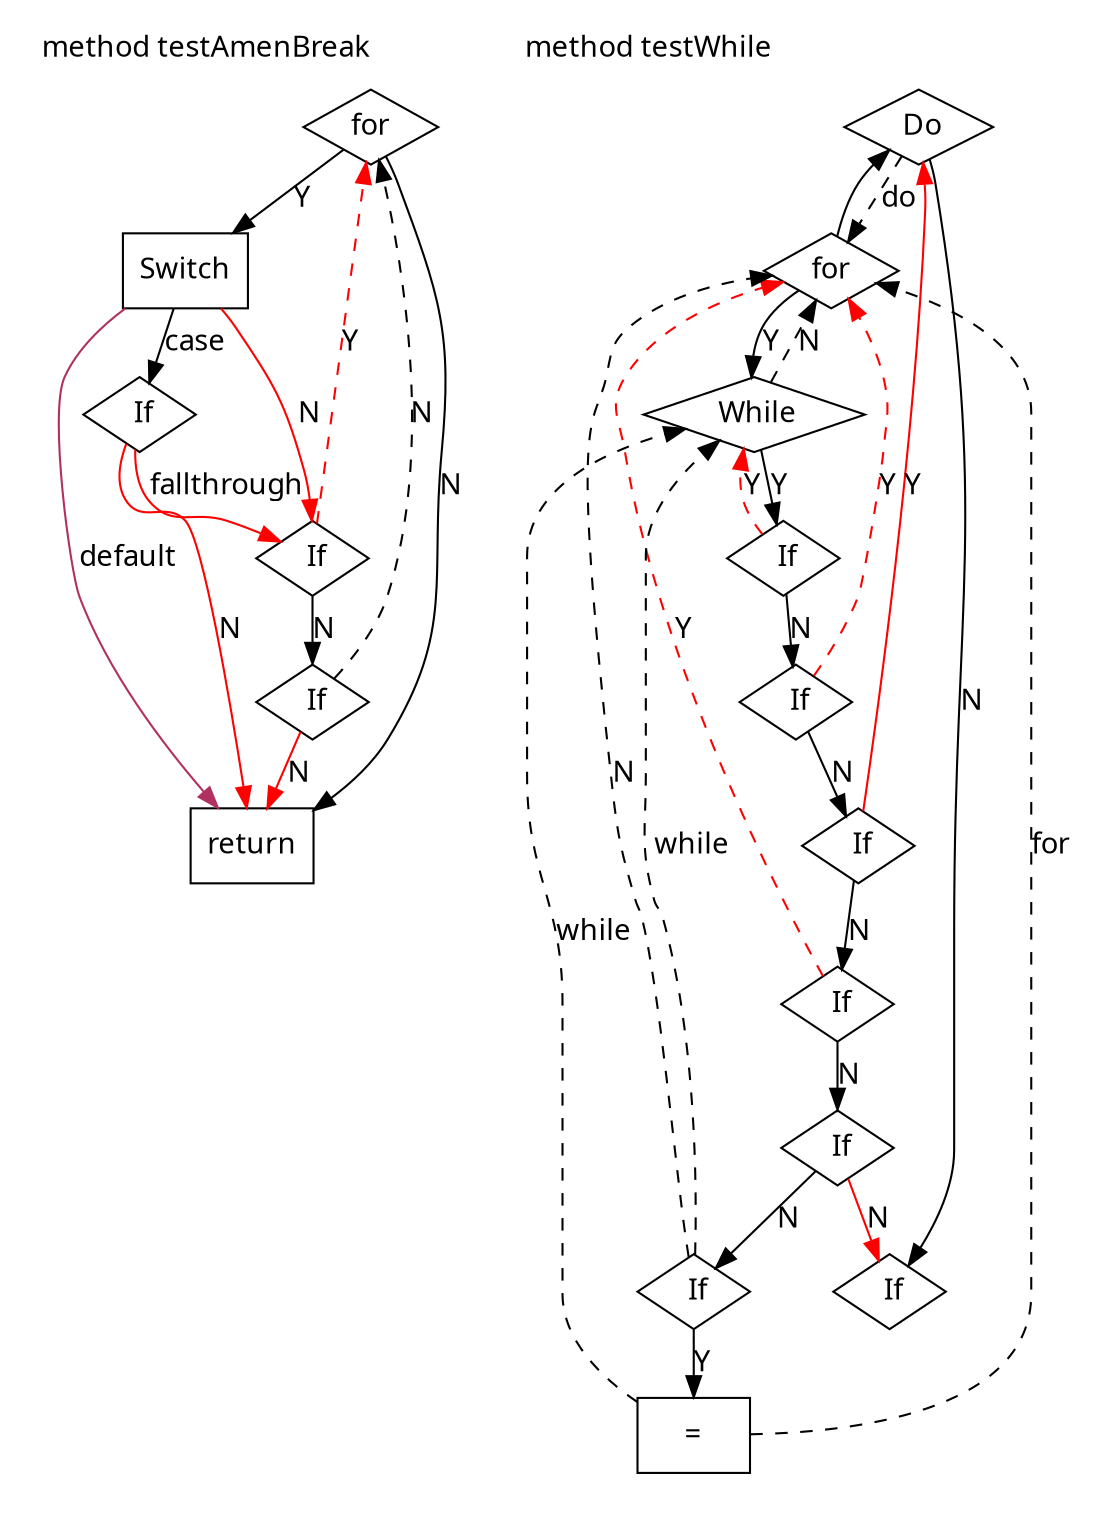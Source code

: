 digraph G {
  node [
    shape = rect;
    fontname = "Handlee";
  ]
  edge [
    fontname = "Handlee";
  ]
  bgcolor = transparent;
  fontname = "Handlee";
  compound = true;
  for_19 [
    class = "for";
    label = "for";
    fillcolor = white;
    shape = diamond;
    style = filled;
  ];
  s_21 [
    class = "centralSwitch switch";
    label = "Switch";
    fillcolor = white;
    style = filled;
  ];
  if_29 [
    class = "if";
    label = " If";
    fillcolor = white;
    shape = diamond;
    style = filled;
  ];
  if_41 [
    class = "if";
    label = " If";
    fillcolor = white;
    shape = diamond;
    style = filled;
  ];
  if_45 [
    class = "if";
    label = " If";
    fillcolor = white;
    shape = diamond;
    style = filled;
  ];
  do_66 [
    class = "do";
    label = " Do";
    fillcolor = white;
    shape = diamond;
    style = filled;
  ];
  for_67 [
    class = "for";
    label = "for";
    fillcolor = white;
    shape = diamond;
    style = filled;
  ];
  while_70 [
    class = "while";
    label = " While";
    fillcolor = white;
    shape = diamond;
    style = filled;
  ];
  if_71 [
    class = "if";
    label = " If";
    fillcolor = white;
    shape = diamond;
    style = filled;
  ];
  if_75 [
    class = "if";
    label = " If";
    fillcolor = white;
    shape = diamond;
    style = filled;
  ];
  if_77 [
    class = "if";
    label = " If";
    fillcolor = white;
    shape = diamond;
    style = filled;
  ];
  if_79 [
    class = "if";
    label = " If";
    fillcolor = white;
    shape = diamond;
    style = filled;
  ];
  if_83 [
    class = "if";
    label = " If";
    fillcolor = white;
    shape = diamond;
    style = filled;
  ];
  if_85 [
    class = "if";
    label = " If";
    fillcolor = white;
    shape = diamond;
    style = filled;
  ];
  s_87_2 [
    class = "assignment";
    label = "=";
    fillcolor = white;
    style = filled;
  ];
  if_95 [
    class = "if";
    label = " If";
    fillcolor = white;
    shape = diamond;
    style = filled;
  ];
  m_55 [
    class = "method end";
    label = "return";
    fillcolor = white;
    style = filled;
  ];
  for_19 -> s_21 [
    label="Y";
  ];
  do_66 -> for_67 [
    label="do";
    style = dashed;
  ];
  s_21 -> m_55 [
    label="default";
    color = maroon;
  ];
  for_67 -> do_66;
  s_21 -> if_29 [
    label="case";
  ];
  s_21 -> if_41 [
    label="N";
    color = red;
  ];
  if_29 -> if_41 [
    label="fallthrough";
    color = red;
  ];
  for_19 -> m_55 [
    label="N";
  ];
  if_29 -> m_55 [
    label="N";
    color = red;
  ];
  if_41 -> if_45 [
    label="N";
  ];
  if_41 -> for_19 [
    label="Y";
    color = red;
    style = dashed;
  ];
  s_87_2 -> while_70 [
    label="while";
    style = dashed;
  ];
  if_85 -> while_70 [
    label="while";
    style = dashed;
  ];
  for_67 -> while_70 [
    label="Y";
  ];
  if_45 -> m_55 [
    label="N";
    color = red;
  ];
  if_45 -> for_19 [
    label="N";
    style = dashed;
  ];
  while_70 -> if_71 [
    label="Y";
  ];
  s_87_2 -> for_67 [
    label="for";
    style = dashed;
  ];
  if_85 -> for_67 [
    label="N";
    style = dashed;
  ];
  while_70 -> for_67 [
    label="N";
    style = dashed;
  ];
  if_71 -> if_75 [
    label="N";
  ];
  if_75 -> if_77 [
    label="N";
  ];
  do_66 -> if_95 [
    label="N";
  ];
  if_75 -> for_67 [
    label="Y";
    color = red;
    style = dashed;
  ];
  if_77 -> if_79 [
    label="N";
  ];
  if_77 -> do_66 [
    label="Y";
    color = red;
  ];
  if_79 -> if_83 [
    label="N";
  ];
  if_83 -> if_85 [
    label="N";
  ];
  if_71 -> while_70 [
    label="Y";
    color = red;
    style = dashed;
  ];
  if_83 -> if_95 [
    label="N";
    color = red;
  ];
  if_79 -> for_67 [
    label="Y";
    color = red;
    style = dashed;
  ];
  if_85 -> s_87_2 [
    label="Y";
  ];

  subgraph cluster_m_11 {
    label="method testAmenBreak";
    labeljust = "l";
    ranksep = 0.5;
    pencolor = transparent;
    for_19; s_21; if_29; if_41; if_45; m_55;
  }
  subgraph cluster_m_57 {
    label="method testWhile";
    labeljust = "l";
    ranksep = 0.5;
    pencolor = transparent;
    do_66; for_67; while_70; if_71; if_75; if_77; if_79; if_83; if_85; s_87_2; if_95;
  }
}

